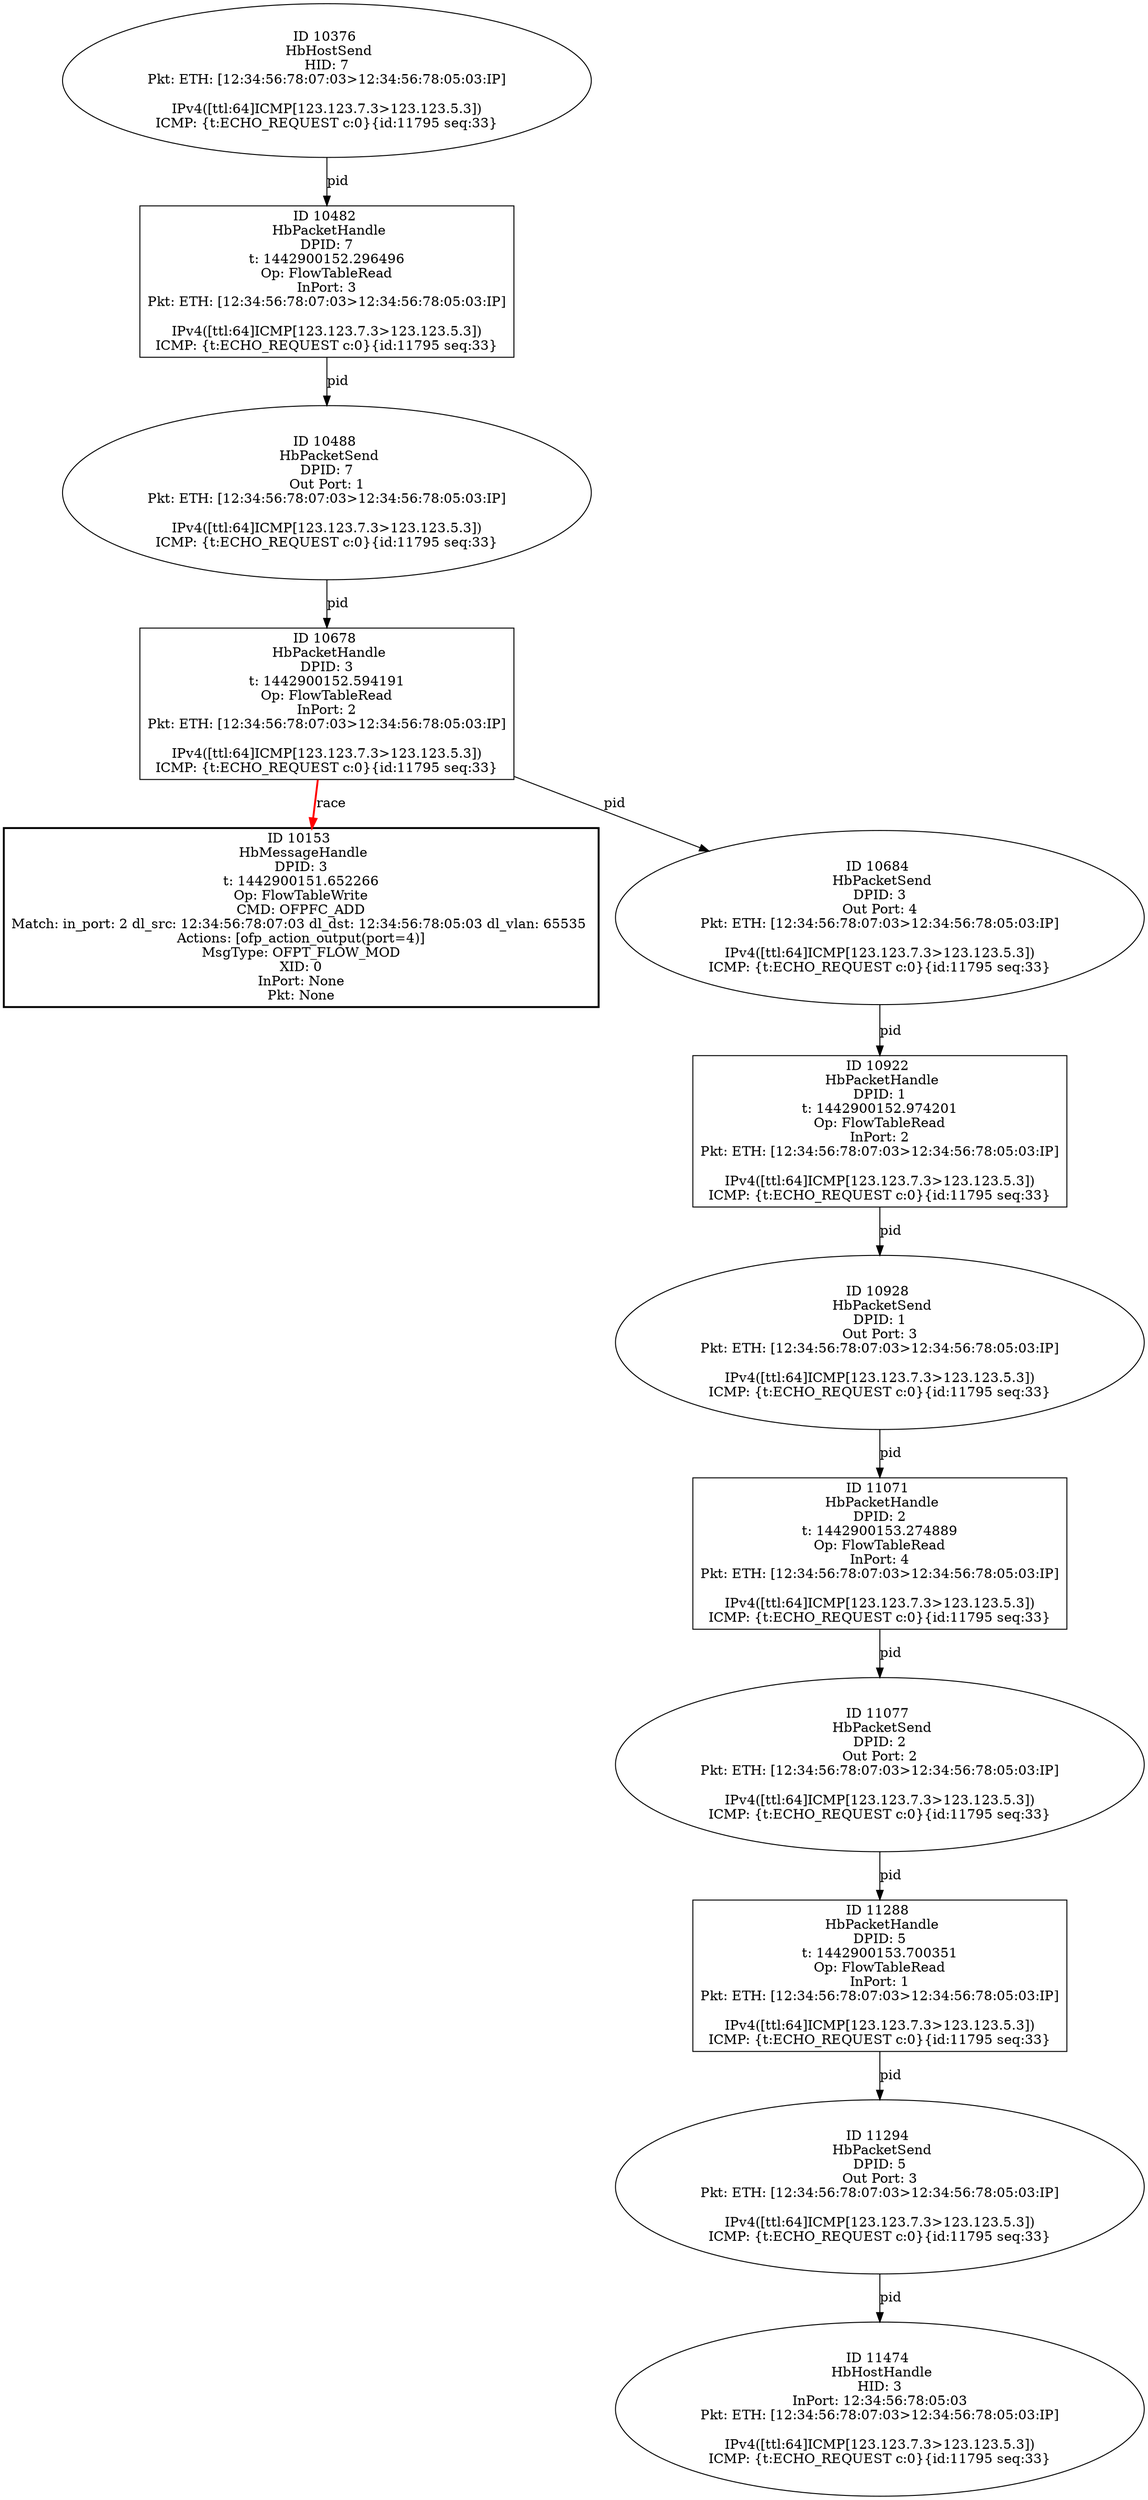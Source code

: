 strict digraph G {
11077 [shape=oval, event=<hb_events.HbPacketSend object at 0x10a2395d0>, label="ID 11077 
 HbPacketSend
DPID: 2
Out Port: 2
Pkt: ETH: [12:34:56:78:07:03>12:34:56:78:05:03:IP]

IPv4([ttl:64]ICMP[123.123.7.3>123.123.5.3])
ICMP: {t:ECHO_REQUEST c:0}{id:11795 seq:33}"];
10376 [shape=oval, event=<hb_events.HbHostSend object at 0x109f85c50>, label="ID 10376 
 HbHostSend
HID: 7
Pkt: ETH: [12:34:56:78:07:03>12:34:56:78:05:03:IP]

IPv4([ttl:64]ICMP[123.123.7.3>123.123.5.3])
ICMP: {t:ECHO_REQUEST c:0}{id:11795 seq:33}"];
10153 [shape=box, style=bold, event=<hb_events.HbMessageHandle object at 0x109eca310>, label="ID 10153 
 HbMessageHandle
DPID: 3
t: 1442900151.652266
Op: FlowTableWrite
CMD: OFPFC_ADD
Match: in_port: 2 dl_src: 12:34:56:78:07:03 dl_dst: 12:34:56:78:05:03 dl_vlan: 65535 
Actions: [ofp_action_output(port=4)]
MsgType: OFPT_FLOW_MOD
XID: 0
InPort: None
Pkt: None"];
10922 [shape=box, event=<hb_events.HbPacketHandle object at 0x10a198e10>, label="ID 10922 
 HbPacketHandle
DPID: 1
t: 1442900152.974201
Op: FlowTableRead
InPort: 2
Pkt: ETH: [12:34:56:78:07:03>12:34:56:78:05:03:IP]

IPv4([ttl:64]ICMP[123.123.7.3>123.123.5.3])
ICMP: {t:ECHO_REQUEST c:0}{id:11795 seq:33}"];
11474 [shape=oval, event=<hb_events.HbHostHandle object at 0x10a436d10>, label="ID 11474 
 HbHostHandle
HID: 3
InPort: 12:34:56:78:05:03
Pkt: ETH: [12:34:56:78:07:03>12:34:56:78:05:03:IP]

IPv4([ttl:64]ICMP[123.123.7.3>123.123.5.3])
ICMP: {t:ECHO_REQUEST c:0}{id:11795 seq:33}"];
10928 [shape=oval, event=<hb_events.HbPacketSend object at 0x10a19e150>, label="ID 10928 
 HbPacketSend
DPID: 1
Out Port: 3
Pkt: ETH: [12:34:56:78:07:03>12:34:56:78:05:03:IP]

IPv4([ttl:64]ICMP[123.123.7.3>123.123.5.3])
ICMP: {t:ECHO_REQUEST c:0}{id:11795 seq:33}"];
11288 [shape=box, event=<hb_events.HbPacketHandle object at 0x10a359610>, label="ID 11288 
 HbPacketHandle
DPID: 5
t: 1442900153.700351
Op: FlowTableRead
InPort: 1
Pkt: ETH: [12:34:56:78:07:03>12:34:56:78:05:03:IP]

IPv4([ttl:64]ICMP[123.123.7.3>123.123.5.3])
ICMP: {t:ECHO_REQUEST c:0}{id:11795 seq:33}"];
10482 [shape=box, event=<hb_events.HbPacketHandle object at 0x109fe7f50>, label="ID 10482 
 HbPacketHandle
DPID: 7
t: 1442900152.296496
Op: FlowTableRead
InPort: 3
Pkt: ETH: [12:34:56:78:07:03>12:34:56:78:05:03:IP]

IPv4([ttl:64]ICMP[123.123.7.3>123.123.5.3])
ICMP: {t:ECHO_REQUEST c:0}{id:11795 seq:33}"];
10678 [shape=box, event=<hb_events.HbPacketHandle object at 0x10a0a3090>, label="ID 10678 
 HbPacketHandle
DPID: 3
t: 1442900152.594191
Op: FlowTableRead
InPort: 2
Pkt: ETH: [12:34:56:78:07:03>12:34:56:78:05:03:IP]

IPv4([ttl:64]ICMP[123.123.7.3>123.123.5.3])
ICMP: {t:ECHO_REQUEST c:0}{id:11795 seq:33}"];
10488 [shape=oval, event=<hb_events.HbPacketSend object at 0x109fee210>, label="ID 10488 
 HbPacketSend
DPID: 7
Out Port: 1
Pkt: ETH: [12:34:56:78:07:03>12:34:56:78:05:03:IP]

IPv4([ttl:64]ICMP[123.123.7.3>123.123.5.3])
ICMP: {t:ECHO_REQUEST c:0}{id:11795 seq:33}"];
10684 [shape=oval, event=<hb_events.HbPacketSend object at 0x10a0a3350>, label="ID 10684 
 HbPacketSend
DPID: 3
Out Port: 4
Pkt: ETH: [12:34:56:78:07:03>12:34:56:78:05:03:IP]

IPv4([ttl:64]ICMP[123.123.7.3>123.123.5.3])
ICMP: {t:ECHO_REQUEST c:0}{id:11795 seq:33}"];
11294 [shape=oval, event=<hb_events.HbPacketSend object at 0x10a3599d0>, label="ID 11294 
 HbPacketSend
DPID: 5
Out Port: 3
Pkt: ETH: [12:34:56:78:07:03>12:34:56:78:05:03:IP]

IPv4([ttl:64]ICMP[123.123.7.3>123.123.5.3])
ICMP: {t:ECHO_REQUEST c:0}{id:11795 seq:33}"];
11071 [shape=box, event=<hb_events.HbPacketHandle object at 0x10a246d50>, label="ID 11071 
 HbPacketHandle
DPID: 2
t: 1442900153.274889
Op: FlowTableRead
InPort: 4
Pkt: ETH: [12:34:56:78:07:03>12:34:56:78:05:03:IP]

IPv4([ttl:64]ICMP[123.123.7.3>123.123.5.3])
ICMP: {t:ECHO_REQUEST c:0}{id:11795 seq:33}"];
11077 -> 11288  [rel=pid, label=pid];
10376 -> 10482  [rel=pid, label=pid];
10922 -> 10928  [rel=pid, label=pid];
10482 -> 10488  [rel=pid, label=pid];
10928 -> 11071  [rel=pid, label=pid];
10488 -> 10678  [rel=pid, label=pid];
10678 -> 10153  [harmful=True, color=red, style=bold, rel=race, label=race];
10678 -> 10684  [rel=pid, label=pid];
11288 -> 11294  [rel=pid, label=pid];
10684 -> 10922  [rel=pid, label=pid];
11294 -> 11474  [rel=pid, label=pid];
11071 -> 11077  [rel=pid, label=pid];
}
